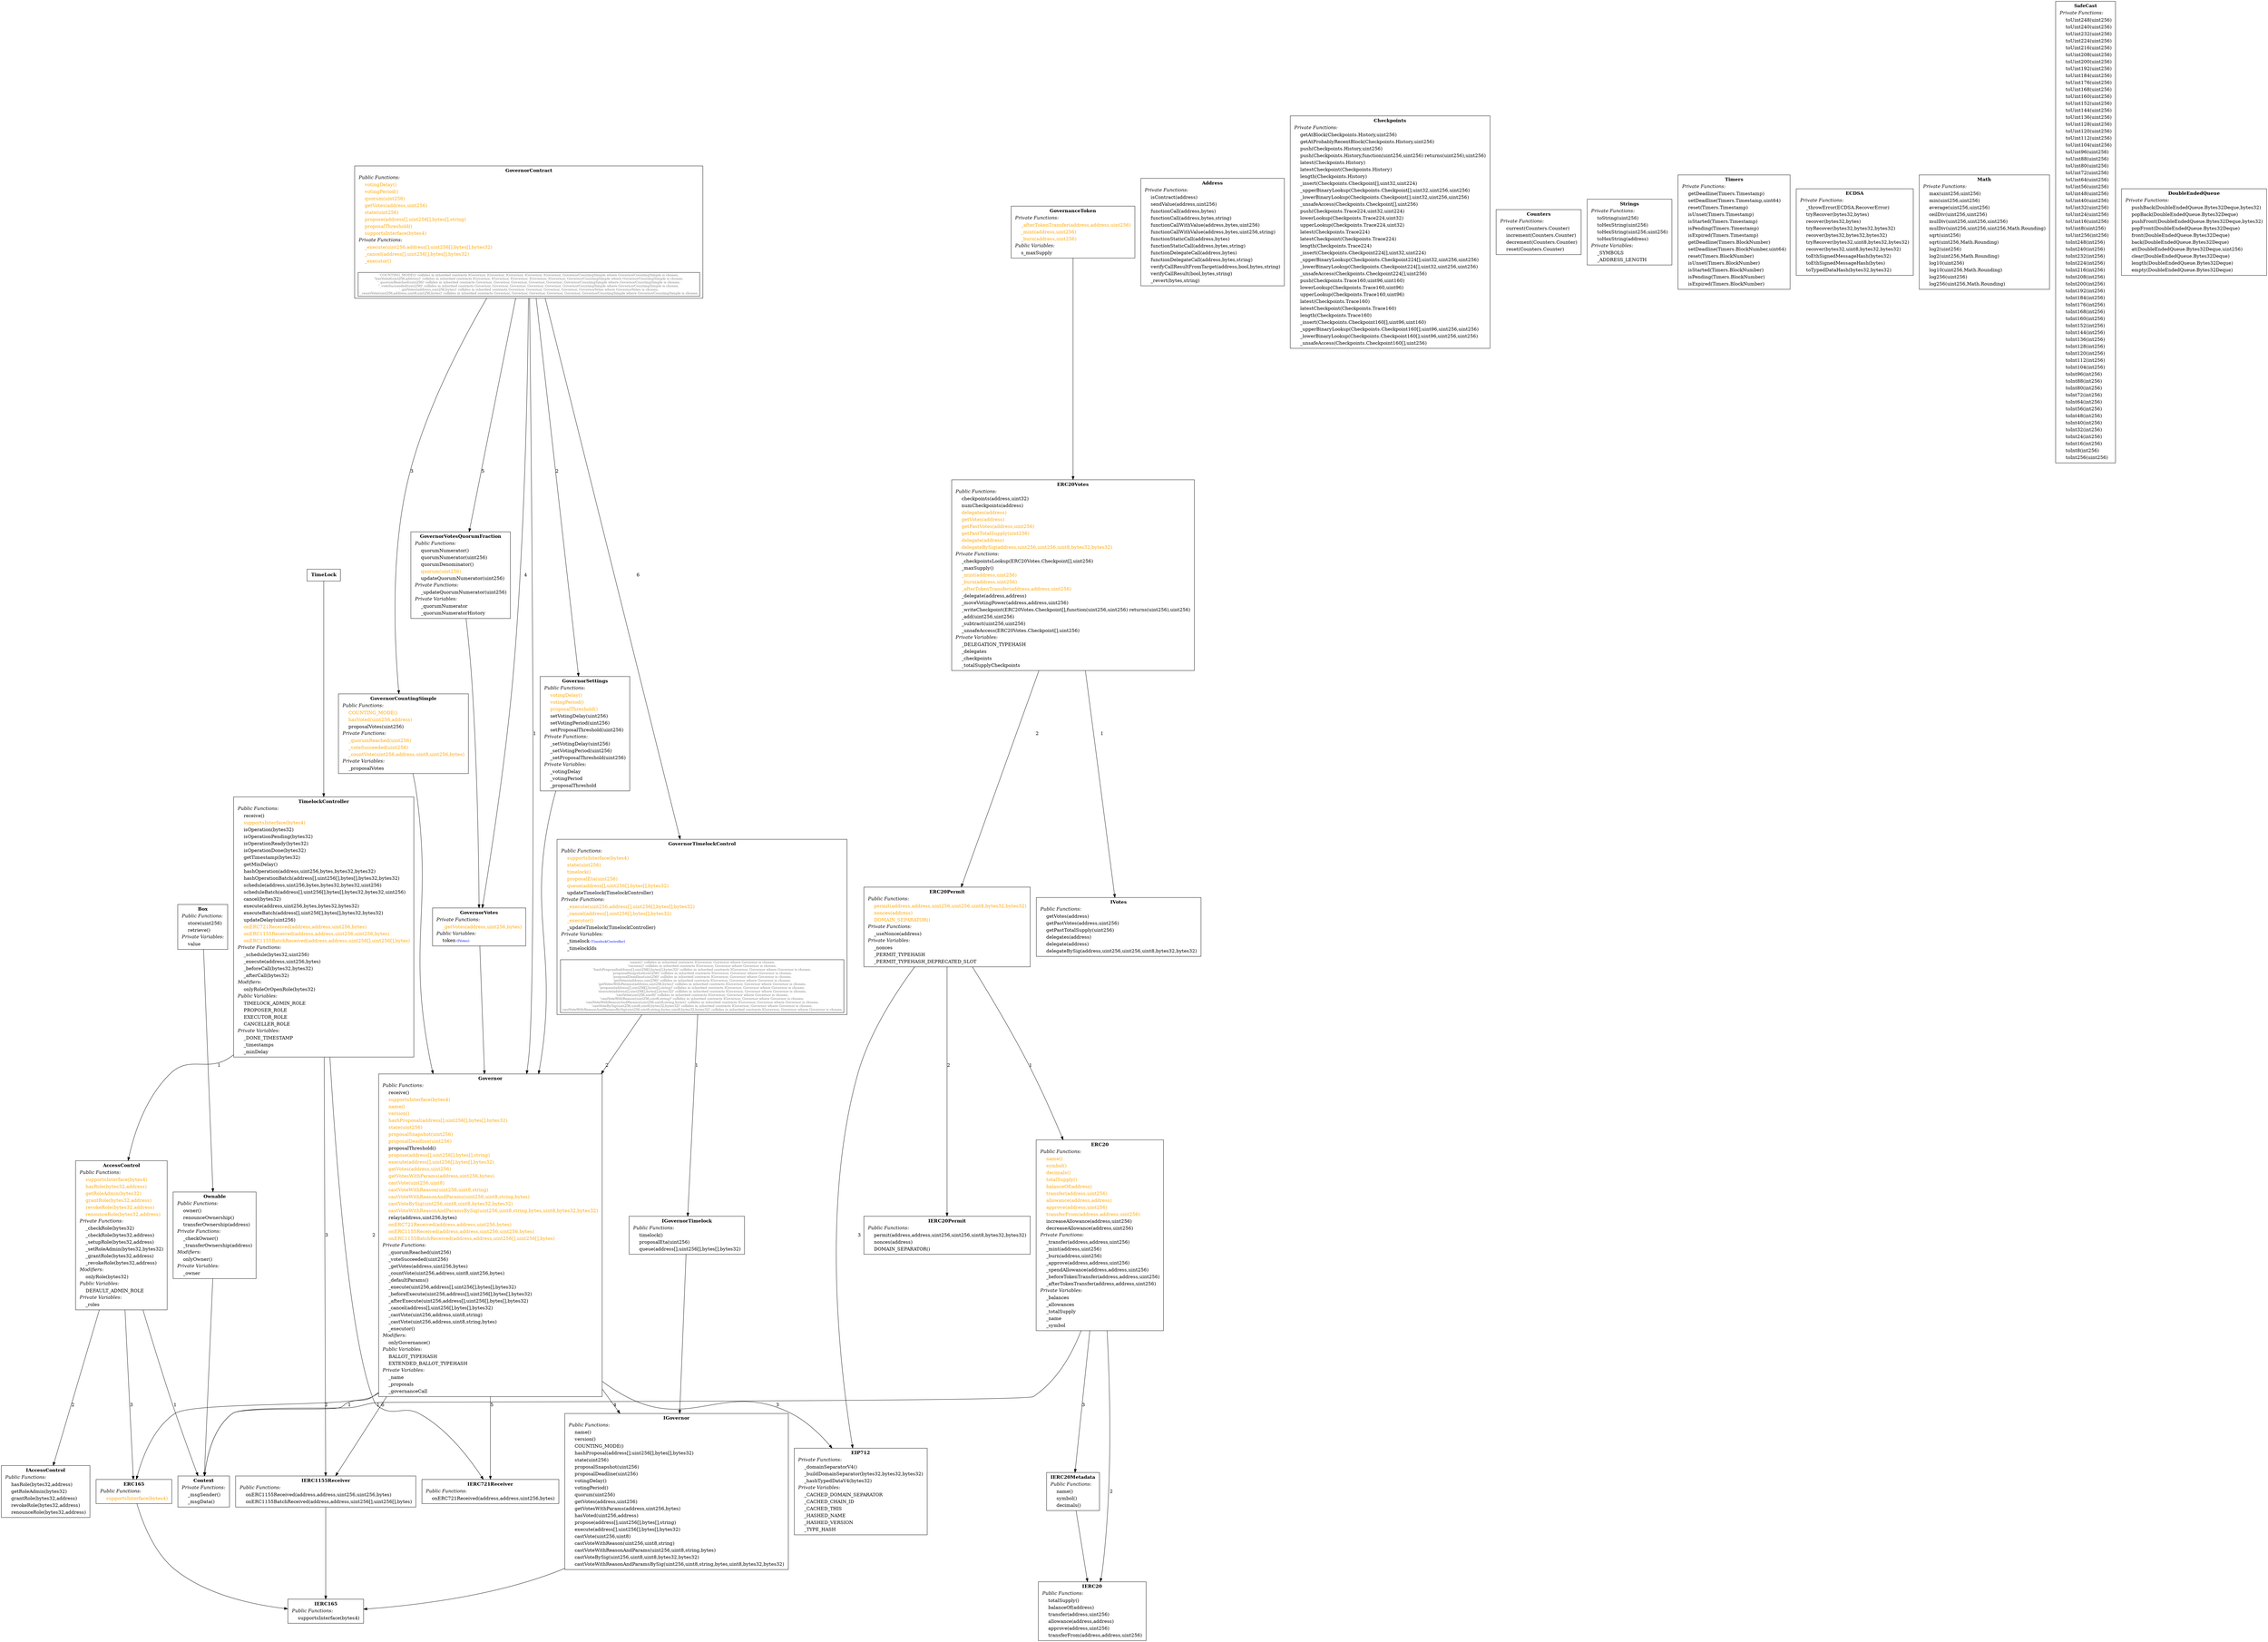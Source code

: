 digraph "" {
AccessControl -> Context [ label="1" ];
AccessControl -> IAccessControl [ label="2" ];
AccessControl -> ERC165 [ label="3" ];
AccessControl[shape="box"label=< <TABLE border="0"><TR><TD align="center"><B>AccessControl</B></TD></TR><TR><TD align="left"><I>Public Functions:</I></TD></TR><TR><TD align="left"><font color="#FFA500">    supportsInterface(bytes4)</font></TD></TR><TR><TD align="left"><font color="#FFA500">    hasRole(bytes32,address)</font></TD></TR><TR><TD align="left"><font color="#FFA500">    getRoleAdmin(bytes32)</font></TD></TR><TR><TD align="left"><font color="#FFA500">    grantRole(bytes32,address)</font></TD></TR><TR><TD align="left"><font color="#FFA500">    revokeRole(bytes32,address)</font></TD></TR><TR><TD align="left"><font color="#FFA500">    renounceRole(bytes32,address)</font></TD></TR><TR><TD align="left"><I>Private Functions:</I></TD></TR><TR><TD align="left">    _checkRole(bytes32)</TD></TR><TR><TD align="left">    _checkRole(bytes32,address)</TD></TR><TR><TD align="left">    _setupRole(bytes32,address)</TD></TR><TR><TD align="left">    _setRoleAdmin(bytes32,bytes32)</TD></TR><TR><TD align="left">    _grantRole(bytes32,address)</TD></TR><TR><TD align="left">    _revokeRole(bytes32,address)</TD></TR><TR><TD align="left"><I>Modifiers:</I></TD></TR><TR><TD align="left">    onlyRole(bytes32)</TD></TR><TR><TD align="left"><I>Public Variables:</I></TD></TR><TR><TD align="left">    DEFAULT_ADMIN_ROLE</TD></TR><TR><TD align="left"><I>Private Variables:</I></TD></TR><TR><TD align="left">    _roles</TD></TR></TABLE> >];

IAccessControl[shape="box"label=< <TABLE border="0"><TR><TD align="center"><B>IAccessControl</B></TD></TR><TR><TD align="left"><I>Public Functions:</I></TD></TR><TR><TD align="left">    hasRole(bytes32,address)</TD></TR><TR><TD align="left">    getRoleAdmin(bytes32)</TD></TR><TR><TD align="left">    grantRole(bytes32,address)</TD></TR><TR><TD align="left">    revokeRole(bytes32,address)</TD></TR><TR><TD align="left">    renounceRole(bytes32,address)</TD></TR></TABLE> >];

Ownable -> Context;
Ownable[shape="box"label=< <TABLE border="0"><TR><TD align="center"><B>Ownable</B></TD></TR><TR><TD align="left"><I>Public Functions:</I></TD></TR><TR><TD align="left">    owner()</TD></TR><TR><TD align="left">    renounceOwnership()</TD></TR><TR><TD align="left">    transferOwnership(address)</TD></TR><TR><TD align="left"><I>Private Functions:</I></TD></TR><TR><TD align="left">    _checkOwner()</TD></TR><TR><TD align="left">    _transferOwnership(address)</TD></TR><TR><TD align="left"><I>Modifiers:</I></TD></TR><TR><TD align="left">    onlyOwner()</TD></TR><TR><TD align="left"><I>Private Variables:</I></TD></TR><TR><TD align="left">    _owner</TD></TR></TABLE> >];

Governor -> Context [ label="1" ];
Governor -> ERC165 [ label="2" ];
Governor -> EIP712 [ label="3" ];
Governor -> IGovernor [ label="4" ];
Governor -> IERC721Receiver [ label="5" ];
Governor -> IERC1155Receiver [ label="6" ];
Governor[shape="box"label=< <TABLE border="0"><TR><TD align="center"><B>Governor</B></TD></TR><TR><TD align="left"><I>Public Functions:</I></TD></TR><TR><TD align="left">    receive()</TD></TR><TR><TD align="left"><font color="#FFA500">    supportsInterface(bytes4)</font></TD></TR><TR><TD align="left"><font color="#FFA500">    name()</font></TD></TR><TR><TD align="left"><font color="#FFA500">    version()</font></TD></TR><TR><TD align="left"><font color="#FFA500">    hashProposal(address[],uint256[],bytes[],bytes32)</font></TD></TR><TR><TD align="left"><font color="#FFA500">    state(uint256)</font></TD></TR><TR><TD align="left"><font color="#FFA500">    proposalSnapshot(uint256)</font></TD></TR><TR><TD align="left"><font color="#FFA500">    proposalDeadline(uint256)</font></TD></TR><TR><TD align="left">    proposalThreshold()</TD></TR><TR><TD align="left"><font color="#FFA500">    propose(address[],uint256[],bytes[],string)</font></TD></TR><TR><TD align="left"><font color="#FFA500">    execute(address[],uint256[],bytes[],bytes32)</font></TD></TR><TR><TD align="left"><font color="#FFA500">    getVotes(address,uint256)</font></TD></TR><TR><TD align="left"><font color="#FFA500">    getVotesWithParams(address,uint256,bytes)</font></TD></TR><TR><TD align="left"><font color="#FFA500">    castVote(uint256,uint8)</font></TD></TR><TR><TD align="left"><font color="#FFA500">    castVoteWithReason(uint256,uint8,string)</font></TD></TR><TR><TD align="left"><font color="#FFA500">    castVoteWithReasonAndParams(uint256,uint8,string,bytes)</font></TD></TR><TR><TD align="left"><font color="#FFA500">    castVoteBySig(uint256,uint8,uint8,bytes32,bytes32)</font></TD></TR><TR><TD align="left"><font color="#FFA500">    castVoteWithReasonAndParamsBySig(uint256,uint8,string,bytes,uint8,bytes32,bytes32)</font></TD></TR><TR><TD align="left">    relay(address,uint256,bytes)</TD></TR><TR><TD align="left"><font color="#FFA500">    onERC721Received(address,address,uint256,bytes)</font></TD></TR><TR><TD align="left"><font color="#FFA500">    onERC1155Received(address,address,uint256,uint256,bytes)</font></TD></TR><TR><TD align="left"><font color="#FFA500">    onERC1155BatchReceived(address,address,uint256[],uint256[],bytes)</font></TD></TR><TR><TD align="left"><I>Private Functions:</I></TD></TR><TR><TD align="left">    _quorumReached(uint256)</TD></TR><TR><TD align="left">    _voteSucceeded(uint256)</TD></TR><TR><TD align="left">    _getVotes(address,uint256,bytes)</TD></TR><TR><TD align="left">    _countVote(uint256,address,uint8,uint256,bytes)</TD></TR><TR><TD align="left">    _defaultParams()</TD></TR><TR><TD align="left">    _execute(uint256,address[],uint256[],bytes[],bytes32)</TD></TR><TR><TD align="left">    _beforeExecute(uint256,address[],uint256[],bytes[],bytes32)</TD></TR><TR><TD align="left">    _afterExecute(uint256,address[],uint256[],bytes[],bytes32)</TD></TR><TR><TD align="left">    _cancel(address[],uint256[],bytes[],bytes32)</TD></TR><TR><TD align="left">    _castVote(uint256,address,uint8,string)</TD></TR><TR><TD align="left">    _castVote(uint256,address,uint8,string,bytes)</TD></TR><TR><TD align="left">    _executor()</TD></TR><TR><TD align="left"><I>Modifiers:</I></TD></TR><TR><TD align="left">    onlyGovernance()</TD></TR><TR><TD align="left"><I>Public Variables:</I></TD></TR><TR><TD align="left">    BALLOT_TYPEHASH</TD></TR><TR><TD align="left">    EXTENDED_BALLOT_TYPEHASH</TD></TR><TR><TD align="left"><I>Private Variables:</I></TD></TR><TR><TD align="left">    _name</TD></TR><TR><TD align="left">    _proposals</TD></TR><TR><TD align="left">    _governanceCall</TD></TR></TABLE> >];

IGovernor -> IERC165;
IGovernor[shape="box"label=< <TABLE border="0"><TR><TD align="center"><B>IGovernor</B></TD></TR><TR><TD align="left"><I>Public Functions:</I></TD></TR><TR><TD align="left">    name()</TD></TR><TR><TD align="left">    version()</TD></TR><TR><TD align="left">    COUNTING_MODE()</TD></TR><TR><TD align="left">    hashProposal(address[],uint256[],bytes[],bytes32)</TD></TR><TR><TD align="left">    state(uint256)</TD></TR><TR><TD align="left">    proposalSnapshot(uint256)</TD></TR><TR><TD align="left">    proposalDeadline(uint256)</TD></TR><TR><TD align="left">    votingDelay()</TD></TR><TR><TD align="left">    votingPeriod()</TD></TR><TR><TD align="left">    quorum(uint256)</TD></TR><TR><TD align="left">    getVotes(address,uint256)</TD></TR><TR><TD align="left">    getVotesWithParams(address,uint256,bytes)</TD></TR><TR><TD align="left">    hasVoted(uint256,address)</TD></TR><TR><TD align="left">    propose(address[],uint256[],bytes[],string)</TD></TR><TR><TD align="left">    execute(address[],uint256[],bytes[],bytes32)</TD></TR><TR><TD align="left">    castVote(uint256,uint8)</TD></TR><TR><TD align="left">    castVoteWithReason(uint256,uint8,string)</TD></TR><TR><TD align="left">    castVoteWithReasonAndParams(uint256,uint8,string,bytes)</TD></TR><TR><TD align="left">    castVoteBySig(uint256,uint8,uint8,bytes32,bytes32)</TD></TR><TR><TD align="left">    castVoteWithReasonAndParamsBySig(uint256,uint8,string,bytes,uint8,bytes32,bytes32)</TD></TR></TABLE> >];

TimelockController -> AccessControl [ label="1" ];
TimelockController -> IERC721Receiver [ label="2" ];
TimelockController -> IERC1155Receiver [ label="3" ];
TimelockController[shape="box"label=< <TABLE border="0"><TR><TD align="center"><B>TimelockController</B></TD></TR><TR><TD align="left"><I>Public Functions:</I></TD></TR><TR><TD align="left">    receive()</TD></TR><TR><TD align="left"><font color="#FFA500">    supportsInterface(bytes4)</font></TD></TR><TR><TD align="left">    isOperation(bytes32)</TD></TR><TR><TD align="left">    isOperationPending(bytes32)</TD></TR><TR><TD align="left">    isOperationReady(bytes32)</TD></TR><TR><TD align="left">    isOperationDone(bytes32)</TD></TR><TR><TD align="left">    getTimestamp(bytes32)</TD></TR><TR><TD align="left">    getMinDelay()</TD></TR><TR><TD align="left">    hashOperation(address,uint256,bytes,bytes32,bytes32)</TD></TR><TR><TD align="left">    hashOperationBatch(address[],uint256[],bytes[],bytes32,bytes32)</TD></TR><TR><TD align="left">    schedule(address,uint256,bytes,bytes32,bytes32,uint256)</TD></TR><TR><TD align="left">    scheduleBatch(address[],uint256[],bytes[],bytes32,bytes32,uint256)</TD></TR><TR><TD align="left">    cancel(bytes32)</TD></TR><TR><TD align="left">    execute(address,uint256,bytes,bytes32,bytes32)</TD></TR><TR><TD align="left">    executeBatch(address[],uint256[],bytes[],bytes32,bytes32)</TD></TR><TR><TD align="left">    updateDelay(uint256)</TD></TR><TR><TD align="left"><font color="#FFA500">    onERC721Received(address,address,uint256,bytes)</font></TD></TR><TR><TD align="left"><font color="#FFA500">    onERC1155Received(address,address,uint256,uint256,bytes)</font></TD></TR><TR><TD align="left"><font color="#FFA500">    onERC1155BatchReceived(address,address,uint256[],uint256[],bytes)</font></TD></TR><TR><TD align="left"><I>Private Functions:</I></TD></TR><TR><TD align="left">    _schedule(bytes32,uint256)</TD></TR><TR><TD align="left">    _execute(address,uint256,bytes)</TD></TR><TR><TD align="left">    _beforeCall(bytes32,bytes32)</TD></TR><TR><TD align="left">    _afterCall(bytes32)</TD></TR><TR><TD align="left"><I>Modifiers:</I></TD></TR><TR><TD align="left">    onlyRoleOrOpenRole(bytes32)</TD></TR><TR><TD align="left"><I>Public Variables:</I></TD></TR><TR><TD align="left">    TIMELOCK_ADMIN_ROLE</TD></TR><TR><TD align="left">    PROPOSER_ROLE</TD></TR><TR><TD align="left">    EXECUTOR_ROLE</TD></TR><TR><TD align="left">    CANCELLER_ROLE</TD></TR><TR><TD align="left"><I>Private Variables:</I></TD></TR><TR><TD align="left">    _DONE_TIMESTAMP</TD></TR><TR><TD align="left">    _timestamps</TD></TR><TR><TD align="left">    _minDelay</TD></TR></TABLE> >];

GovernorCountingSimple -> Governor;
GovernorCountingSimple[shape="box"label=< <TABLE border="0"><TR><TD align="center"><B>GovernorCountingSimple</B></TD></TR><TR><TD align="left"><I>Public Functions:</I></TD></TR><TR><TD align="left"><font color="#FFA500">    COUNTING_MODE()</font></TD></TR><TR><TD align="left"><font color="#FFA500">    hasVoted(uint256,address)</font></TD></TR><TR><TD align="left">    proposalVotes(uint256)</TD></TR><TR><TD align="left"><I>Private Functions:</I></TD></TR><TR><TD align="left"><font color="#FFA500">    _quorumReached(uint256)</font></TD></TR><TR><TD align="left"><font color="#FFA500">    _voteSucceeded(uint256)</font></TD></TR><TR><TD align="left"><font color="#FFA500">    _countVote(uint256,address,uint8,uint256,bytes)</font></TD></TR><TR><TD align="left"><I>Private Variables:</I></TD></TR><TR><TD align="left">    _proposalVotes</TD></TR></TABLE> >];

GovernorSettings -> Governor;
GovernorSettings[shape="box"label=< <TABLE border="0"><TR><TD align="center"><B>GovernorSettings</B></TD></TR><TR><TD align="left"><I>Public Functions:</I></TD></TR><TR><TD align="left"><font color="#FFA500">    votingDelay()</font></TD></TR><TR><TD align="left"><font color="#FFA500">    votingPeriod()</font></TD></TR><TR><TD align="left"><font color="#FFA500">    proposalThreshold()</font></TD></TR><TR><TD align="left">    setVotingDelay(uint256)</TD></TR><TR><TD align="left">    setVotingPeriod(uint256)</TD></TR><TR><TD align="left">    setProposalThreshold(uint256)</TD></TR><TR><TD align="left"><I>Private Functions:</I></TD></TR><TR><TD align="left">    _setVotingDelay(uint256)</TD></TR><TR><TD align="left">    _setVotingPeriod(uint256)</TD></TR><TR><TD align="left">    _setProposalThreshold(uint256)</TD></TR><TR><TD align="left"><I>Private Variables:</I></TD></TR><TR><TD align="left">    _votingDelay</TD></TR><TR><TD align="left">    _votingPeriod</TD></TR><TR><TD align="left">    _proposalThreshold</TD></TR></TABLE> >];

GovernorTimelockControl -> IGovernorTimelock [ label="1" ];
GovernorTimelockControl -> Governor [ label="2" ];
GovernorTimelockControl[shape="box"label=< <TABLE border="0"><TR><TD align="center"><B>GovernorTimelockControl</B></TD></TR><TR><TD align="left"><I>Public Functions:</I></TD></TR><TR><TD align="left"><font color="#FFA500">    supportsInterface(bytes4)</font></TD></TR><TR><TD align="left"><font color="#FFA500">    state(uint256)</font></TD></TR><TR><TD align="left"><font color="#FFA500">    timelock()</font></TD></TR><TR><TD align="left"><font color="#FFA500">    proposalEta(uint256)</font></TD></TR><TR><TD align="left"><font color="#FFA500">    queue(address[],uint256[],bytes[],bytes32)</font></TD></TR><TR><TD align="left">    updateTimelock(TimelockController)</TD></TR><TR><TD align="left"><I>Private Functions:</I></TD></TR><TR><TD align="left"><font color="#FFA500">    _execute(uint256,address[],uint256[],bytes[],bytes32)</font></TD></TR><TR><TD align="left"><font color="#FFA500">    _cancel(address[],uint256[],bytes[],bytes32)</font></TD></TR><TR><TD align="left"><font color="#FFA500">    _executor()</font></TD></TR><TR><TD align="left">    _updateTimelock(TimelockController)</TD></TR><TR><TD align="left"><I>Private Variables:</I></TD></TR><TR><TD align="left">    _timelock<font color="blue" POINT-SIZE="10"> (TimelockController)</font></TD></TR><TR><TD align="left">    _timelockIds</TD></TR><TR><TD><BR/></TD></TR><TR><TD align="left" border="1"><font color="#777777" point-size="10">'name()' collides in inherited contracts IGovernor, Governor where Governor is chosen.<BR/>'version()' collides in inherited contracts IGovernor, Governor where Governor is chosen.<BR/>'hashProposal(address[],uint256[],bytes[],bytes32)' collides in inherited contracts IGovernor, Governor where Governor is chosen.<BR/>'proposalSnapshot(uint256)' collides in inherited contracts IGovernor, Governor where Governor is chosen.<BR/>'proposalDeadline(uint256)' collides in inherited contracts IGovernor, Governor where Governor is chosen.<BR/>'getVotes(address,uint256)' collides in inherited contracts IGovernor, Governor where Governor is chosen.<BR/>'getVotesWithParams(address,uint256,bytes)' collides in inherited contracts IGovernor, Governor where Governor is chosen.<BR/>'propose(address[],uint256[],bytes[],string)' collides in inherited contracts IGovernor, Governor where Governor is chosen.<BR/>'execute(address[],uint256[],bytes[],bytes32)' collides in inherited contracts IGovernor, Governor where Governor is chosen.<BR/>'castVote(uint256,uint8)' collides in inherited contracts IGovernor, Governor where Governor is chosen.<BR/>'castVoteWithReason(uint256,uint8,string)' collides in inherited contracts IGovernor, Governor where Governor is chosen.<BR/>'castVoteWithReasonAndParams(uint256,uint8,string,bytes)' collides in inherited contracts IGovernor, Governor where Governor is chosen.<BR/>'castVoteBySig(uint256,uint8,uint8,bytes32,bytes32)' collides in inherited contracts IGovernor, Governor where Governor is chosen.<BR/>'castVoteWithReasonAndParamsBySig(uint256,uint8,string,bytes,uint8,bytes32,bytes32)' collides in inherited contracts IGovernor, Governor where Governor is chosen.</font></TD></TR></TABLE> >];

GovernorVotes -> Governor;
GovernorVotes[shape="box"label=< <TABLE border="0"><TR><TD align="center"><B>GovernorVotes</B></TD></TR><TR><TD align="left"><I>Private Functions:</I></TD></TR><TR><TD align="left"><font color="#FFA500">    _getVotes(address,uint256,bytes)</font></TD></TR><TR><TD align="left"><I>Public Variables:</I></TD></TR><TR><TD align="left">    token<font color="blue" POINT-SIZE="10"> (IVotes)</font></TD></TR></TABLE> >];

GovernorVotesQuorumFraction -> GovernorVotes;
GovernorVotesQuorumFraction[shape="box"label=< <TABLE border="0"><TR><TD align="center"><B>GovernorVotesQuorumFraction</B></TD></TR><TR><TD align="left"><I>Public Functions:</I></TD></TR><TR><TD align="left">    quorumNumerator()</TD></TR><TR><TD align="left">    quorumNumerator(uint256)</TD></TR><TR><TD align="left">    quorumDenominator()</TD></TR><TR><TD align="left"><font color="#FFA500">    quorum(uint256)</font></TD></TR><TR><TD align="left">    updateQuorumNumerator(uint256)</TD></TR><TR><TD align="left"><I>Private Functions:</I></TD></TR><TR><TD align="left">    _updateQuorumNumerator(uint256)</TD></TR><TR><TD align="left"><I>Private Variables:</I></TD></TR><TR><TD align="left">    _quorumNumerator</TD></TR><TR><TD align="left">    _quorumNumeratorHistory</TD></TR></TABLE> >];

IGovernorTimelock -> IGovernor;
IGovernorTimelock[shape="box"label=< <TABLE border="0"><TR><TD align="center"><B>IGovernorTimelock</B></TD></TR><TR><TD align="left"><I>Public Functions:</I></TD></TR><TR><TD align="left">    timelock()</TD></TR><TR><TD align="left">    proposalEta(uint256)</TD></TR><TR><TD align="left">    queue(address[],uint256[],bytes[],bytes32)</TD></TR></TABLE> >];

IVotes[shape="box"label=< <TABLE border="0"><TR><TD align="center"><B>IVotes</B></TD></TR><TR><TD align="left"><I>Public Functions:</I></TD></TR><TR><TD align="left">    getVotes(address)</TD></TR><TR><TD align="left">    getPastVotes(address,uint256)</TD></TR><TR><TD align="left">    getPastTotalSupply(uint256)</TD></TR><TR><TD align="left">    delegates(address)</TD></TR><TR><TD align="left">    delegate(address)</TD></TR><TR><TD align="left">    delegateBySig(address,uint256,uint256,uint8,bytes32,bytes32)</TD></TR></TABLE> >];

IERC1155Receiver -> IERC165;
IERC1155Receiver[shape="box"label=< <TABLE border="0"><TR><TD align="center"><B>IERC1155Receiver</B></TD></TR><TR><TD align="left"><I>Public Functions:</I></TD></TR><TR><TD align="left">    onERC1155Received(address,address,uint256,uint256,bytes)</TD></TR><TR><TD align="left">    onERC1155BatchReceived(address,address,uint256[],uint256[],bytes)</TD></TR></TABLE> >];

ERC20 -> Context [ label="1" ];
ERC20 -> IERC20 [ label="2" ];
ERC20 -> IERC20Metadata [ label="3" ];
ERC20[shape="box"label=< <TABLE border="0"><TR><TD align="center"><B>ERC20</B></TD></TR><TR><TD align="left"><I>Public Functions:</I></TD></TR><TR><TD align="left"><font color="#FFA500">    name()</font></TD></TR><TR><TD align="left"><font color="#FFA500">    symbol()</font></TD></TR><TR><TD align="left"><font color="#FFA500">    decimals()</font></TD></TR><TR><TD align="left"><font color="#FFA500">    totalSupply()</font></TD></TR><TR><TD align="left"><font color="#FFA500">    balanceOf(address)</font></TD></TR><TR><TD align="left"><font color="#FFA500">    transfer(address,uint256)</font></TD></TR><TR><TD align="left"><font color="#FFA500">    allowance(address,address)</font></TD></TR><TR><TD align="left"><font color="#FFA500">    approve(address,uint256)</font></TD></TR><TR><TD align="left"><font color="#FFA500">    transferFrom(address,address,uint256)</font></TD></TR><TR><TD align="left">    increaseAllowance(address,uint256)</TD></TR><TR><TD align="left">    decreaseAllowance(address,uint256)</TD></TR><TR><TD align="left"><I>Private Functions:</I></TD></TR><TR><TD align="left">    _transfer(address,address,uint256)</TD></TR><TR><TD align="left">    _mint(address,uint256)</TD></TR><TR><TD align="left">    _burn(address,uint256)</TD></TR><TR><TD align="left">    _approve(address,address,uint256)</TD></TR><TR><TD align="left">    _spendAllowance(address,address,uint256)</TD></TR><TR><TD align="left">    _beforeTokenTransfer(address,address,uint256)</TD></TR><TR><TD align="left">    _afterTokenTransfer(address,address,uint256)</TD></TR><TR><TD align="left"><I>Private Variables:</I></TD></TR><TR><TD align="left">    _balances</TD></TR><TR><TD align="left">    _allowances</TD></TR><TR><TD align="left">    _totalSupply</TD></TR><TR><TD align="left">    _name</TD></TR><TR><TD align="left">    _symbol</TD></TR></TABLE> >];

IERC20[shape="box"label=< <TABLE border="0"><TR><TD align="center"><B>IERC20</B></TD></TR><TR><TD align="left"><I>Public Functions:</I></TD></TR><TR><TD align="left">    totalSupply()</TD></TR><TR><TD align="left">    balanceOf(address)</TD></TR><TR><TD align="left">    transfer(address,uint256)</TD></TR><TR><TD align="left">    allowance(address,address)</TD></TR><TR><TD align="left">    approve(address,uint256)</TD></TR><TR><TD align="left">    transferFrom(address,address,uint256)</TD></TR></TABLE> >];

ERC20Votes -> IVotes [ label="1" ];
ERC20Votes -> ERC20Permit [ label="2" ];
ERC20Votes[shape="box"label=< <TABLE border="0"><TR><TD align="center"><B>ERC20Votes</B></TD></TR><TR><TD align="left"><I>Public Functions:</I></TD></TR><TR><TD align="left">    checkpoints(address,uint32)</TD></TR><TR><TD align="left">    numCheckpoints(address)</TD></TR><TR><TD align="left"><font color="#FFA500">    delegates(address)</font></TD></TR><TR><TD align="left"><font color="#FFA500">    getVotes(address)</font></TD></TR><TR><TD align="left"><font color="#FFA500">    getPastVotes(address,uint256)</font></TD></TR><TR><TD align="left"><font color="#FFA500">    getPastTotalSupply(uint256)</font></TD></TR><TR><TD align="left"><font color="#FFA500">    delegate(address)</font></TD></TR><TR><TD align="left"><font color="#FFA500">    delegateBySig(address,uint256,uint256,uint8,bytes32,bytes32)</font></TD></TR><TR><TD align="left"><I>Private Functions:</I></TD></TR><TR><TD align="left">    _checkpointsLookup(ERC20Votes.Checkpoint[],uint256)</TD></TR><TR><TD align="left">    _maxSupply()</TD></TR><TR><TD align="left"><font color="#FFA500">    _mint(address,uint256)</font></TD></TR><TR><TD align="left"><font color="#FFA500">    _burn(address,uint256)</font></TD></TR><TR><TD align="left"><font color="#FFA500">    _afterTokenTransfer(address,address,uint256)</font></TD></TR><TR><TD align="left">    _delegate(address,address)</TD></TR><TR><TD align="left">    _moveVotingPower(address,address,uint256)</TD></TR><TR><TD align="left">    _writeCheckpoint(ERC20Votes.Checkpoint[],function(uint256,uint256) returns(uint256),uint256)</TD></TR><TR><TD align="left">    _add(uint256,uint256)</TD></TR><TR><TD align="left">    _subtract(uint256,uint256)</TD></TR><TR><TD align="left">    _unsafeAccess(ERC20Votes.Checkpoint[],uint256)</TD></TR><TR><TD align="left"><I>Private Variables:</I></TD></TR><TR><TD align="left">    _DELEGATION_TYPEHASH</TD></TR><TR><TD align="left">    _delegates</TD></TR><TR><TD align="left">    _checkpoints</TD></TR><TR><TD align="left">    _totalSupplyCheckpoints</TD></TR></TABLE> >];

IERC20Metadata -> IERC20;
IERC20Metadata[shape="box"label=< <TABLE border="0"><TR><TD align="center"><B>IERC20Metadata</B></TD></TR><TR><TD align="left"><I>Public Functions:</I></TD></TR><TR><TD align="left">    name()</TD></TR><TR><TD align="left">    symbol()</TD></TR><TR><TD align="left">    decimals()</TD></TR></TABLE> >];

ERC20Permit -> ERC20 [ label="1" ];
ERC20Permit -> IERC20Permit [ label="2" ];
ERC20Permit -> EIP712 [ label="3" ];
ERC20Permit[shape="box"label=< <TABLE border="0"><TR><TD align="center"><B>ERC20Permit</B></TD></TR><TR><TD align="left"><I>Public Functions:</I></TD></TR><TR><TD align="left"><font color="#FFA500">    permit(address,address,uint256,uint256,uint8,bytes32,bytes32)</font></TD></TR><TR><TD align="left"><font color="#FFA500">    nonces(address)</font></TD></TR><TR><TD align="left"><font color="#FFA500">    DOMAIN_SEPARATOR()</font></TD></TR><TR><TD align="left"><I>Private Functions:</I></TD></TR><TR><TD align="left">    _useNonce(address)</TD></TR><TR><TD align="left"><I>Private Variables:</I></TD></TR><TR><TD align="left">    _nonces</TD></TR><TR><TD align="left">    _PERMIT_TYPEHASH</TD></TR><TR><TD align="left">    _PERMIT_TYPEHASH_DEPRECATED_SLOT</TD></TR></TABLE> >];

IERC20Permit[shape="box"label=< <TABLE border="0"><TR><TD align="center"><B>IERC20Permit</B></TD></TR><TR><TD align="left"><I>Public Functions:</I></TD></TR><TR><TD align="left">    permit(address,address,uint256,uint256,uint8,bytes32,bytes32)</TD></TR><TR><TD align="left">    nonces(address)</TD></TR><TR><TD align="left">    DOMAIN_SEPARATOR()</TD></TR></TABLE> >];

IERC721Receiver[shape="box"label=< <TABLE border="0"><TR><TD align="center"><B>IERC721Receiver</B></TD></TR><TR><TD align="left"><I>Public Functions:</I></TD></TR><TR><TD align="left">    onERC721Received(address,address,uint256,bytes)</TD></TR></TABLE> >];

Address[shape="box"label=< <TABLE border="0"><TR><TD align="center"><B>Address</B></TD></TR><TR><TD align="left"><I>Private Functions:</I></TD></TR><TR><TD align="left">    isContract(address)</TD></TR><TR><TD align="left">    sendValue(address,uint256)</TD></TR><TR><TD align="left">    functionCall(address,bytes)</TD></TR><TR><TD align="left">    functionCall(address,bytes,string)</TD></TR><TR><TD align="left">    functionCallWithValue(address,bytes,uint256)</TD></TR><TR><TD align="left">    functionCallWithValue(address,bytes,uint256,string)</TD></TR><TR><TD align="left">    functionStaticCall(address,bytes)</TD></TR><TR><TD align="left">    functionStaticCall(address,bytes,string)</TD></TR><TR><TD align="left">    functionDelegateCall(address,bytes)</TD></TR><TR><TD align="left">    functionDelegateCall(address,bytes,string)</TD></TR><TR><TD align="left">    verifyCallResultFromTarget(address,bool,bytes,string)</TD></TR><TR><TD align="left">    verifyCallResult(bool,bytes,string)</TD></TR><TR><TD align="left">    _revert(bytes,string)</TD></TR></TABLE> >];

Checkpoints[shape="box"label=< <TABLE border="0"><TR><TD align="center"><B>Checkpoints</B></TD></TR><TR><TD align="left"><I>Private Functions:</I></TD></TR><TR><TD align="left">    getAtBlock(Checkpoints.History,uint256)</TD></TR><TR><TD align="left">    getAtProbablyRecentBlock(Checkpoints.History,uint256)</TD></TR><TR><TD align="left">    push(Checkpoints.History,uint256)</TD></TR><TR><TD align="left">    push(Checkpoints.History,function(uint256,uint256) returns(uint256),uint256)</TD></TR><TR><TD align="left">    latest(Checkpoints.History)</TD></TR><TR><TD align="left">    latestCheckpoint(Checkpoints.History)</TD></TR><TR><TD align="left">    length(Checkpoints.History)</TD></TR><TR><TD align="left">    _insert(Checkpoints.Checkpoint[],uint32,uint224)</TD></TR><TR><TD align="left">    _upperBinaryLookup(Checkpoints.Checkpoint[],uint32,uint256,uint256)</TD></TR><TR><TD align="left">    _lowerBinaryLookup(Checkpoints.Checkpoint[],uint32,uint256,uint256)</TD></TR><TR><TD align="left">    _unsafeAccess(Checkpoints.Checkpoint[],uint256)</TD></TR><TR><TD align="left">    push(Checkpoints.Trace224,uint32,uint224)</TD></TR><TR><TD align="left">    lowerLookup(Checkpoints.Trace224,uint32)</TD></TR><TR><TD align="left">    upperLookup(Checkpoints.Trace224,uint32)</TD></TR><TR><TD align="left">    latest(Checkpoints.Trace224)</TD></TR><TR><TD align="left">    latestCheckpoint(Checkpoints.Trace224)</TD></TR><TR><TD align="left">    length(Checkpoints.Trace224)</TD></TR><TR><TD align="left">    _insert(Checkpoints.Checkpoint224[],uint32,uint224)</TD></TR><TR><TD align="left">    _upperBinaryLookup(Checkpoints.Checkpoint224[],uint32,uint256,uint256)</TD></TR><TR><TD align="left">    _lowerBinaryLookup(Checkpoints.Checkpoint224[],uint32,uint256,uint256)</TD></TR><TR><TD align="left">    _unsafeAccess(Checkpoints.Checkpoint224[],uint256)</TD></TR><TR><TD align="left">    push(Checkpoints.Trace160,uint96,uint160)</TD></TR><TR><TD align="left">    lowerLookup(Checkpoints.Trace160,uint96)</TD></TR><TR><TD align="left">    upperLookup(Checkpoints.Trace160,uint96)</TD></TR><TR><TD align="left">    latest(Checkpoints.Trace160)</TD></TR><TR><TD align="left">    latestCheckpoint(Checkpoints.Trace160)</TD></TR><TR><TD align="left">    length(Checkpoints.Trace160)</TD></TR><TR><TD align="left">    _insert(Checkpoints.Checkpoint160[],uint96,uint160)</TD></TR><TR><TD align="left">    _upperBinaryLookup(Checkpoints.Checkpoint160[],uint96,uint256,uint256)</TD></TR><TR><TD align="left">    _lowerBinaryLookup(Checkpoints.Checkpoint160[],uint96,uint256,uint256)</TD></TR><TR><TD align="left">    _unsafeAccess(Checkpoints.Checkpoint160[],uint256)</TD></TR></TABLE> >];

Context[shape="box"label=< <TABLE border="0"><TR><TD align="center"><B>Context</B></TD></TR><TR><TD align="left"><I>Private Functions:</I></TD></TR><TR><TD align="left">    _msgSender()</TD></TR><TR><TD align="left">    _msgData()</TD></TR></TABLE> >];

Counters[shape="box"label=< <TABLE border="0"><TR><TD align="center"><B>Counters</B></TD></TR><TR><TD align="left"><I>Private Functions:</I></TD></TR><TR><TD align="left">    current(Counters.Counter)</TD></TR><TR><TD align="left">    increment(Counters.Counter)</TD></TR><TR><TD align="left">    decrement(Counters.Counter)</TD></TR><TR><TD align="left">    reset(Counters.Counter)</TD></TR></TABLE> >];

Strings[shape="box"label=< <TABLE border="0"><TR><TD align="center"><B>Strings</B></TD></TR><TR><TD align="left"><I>Private Functions:</I></TD></TR><TR><TD align="left">    toString(uint256)</TD></TR><TR><TD align="left">    toHexString(uint256)</TD></TR><TR><TD align="left">    toHexString(uint256,uint256)</TD></TR><TR><TD align="left">    toHexString(address)</TD></TR><TR><TD align="left"><I>Private Variables:</I></TD></TR><TR><TD align="left">    _SYMBOLS</TD></TR><TR><TD align="left">    _ADDRESS_LENGTH</TD></TR></TABLE> >];

Timers[shape="box"label=< <TABLE border="0"><TR><TD align="center"><B>Timers</B></TD></TR><TR><TD align="left"><I>Private Functions:</I></TD></TR><TR><TD align="left">    getDeadline(Timers.Timestamp)</TD></TR><TR><TD align="left">    setDeadline(Timers.Timestamp,uint64)</TD></TR><TR><TD align="left">    reset(Timers.Timestamp)</TD></TR><TR><TD align="left">    isUnset(Timers.Timestamp)</TD></TR><TR><TD align="left">    isStarted(Timers.Timestamp)</TD></TR><TR><TD align="left">    isPending(Timers.Timestamp)</TD></TR><TR><TD align="left">    isExpired(Timers.Timestamp)</TD></TR><TR><TD align="left">    getDeadline(Timers.BlockNumber)</TD></TR><TR><TD align="left">    setDeadline(Timers.BlockNumber,uint64)</TD></TR><TR><TD align="left">    reset(Timers.BlockNumber)</TD></TR><TR><TD align="left">    isUnset(Timers.BlockNumber)</TD></TR><TR><TD align="left">    isStarted(Timers.BlockNumber)</TD></TR><TR><TD align="left">    isPending(Timers.BlockNumber)</TD></TR><TR><TD align="left">    isExpired(Timers.BlockNumber)</TD></TR></TABLE> >];

ECDSA[shape="box"label=< <TABLE border="0"><TR><TD align="center"><B>ECDSA</B></TD></TR><TR><TD align="left"><I>Private Functions:</I></TD></TR><TR><TD align="left">    _throwError(ECDSA.RecoverError)</TD></TR><TR><TD align="left">    tryRecover(bytes32,bytes)</TD></TR><TR><TD align="left">    recover(bytes32,bytes)</TD></TR><TR><TD align="left">    tryRecover(bytes32,bytes32,bytes32)</TD></TR><TR><TD align="left">    recover(bytes32,bytes32,bytes32)</TD></TR><TR><TD align="left">    tryRecover(bytes32,uint8,bytes32,bytes32)</TD></TR><TR><TD align="left">    recover(bytes32,uint8,bytes32,bytes32)</TD></TR><TR><TD align="left">    toEthSignedMessageHash(bytes32)</TD></TR><TR><TD align="left">    toEthSignedMessageHash(bytes)</TD></TR><TR><TD align="left">    toTypedDataHash(bytes32,bytes32)</TD></TR></TABLE> >];

EIP712[shape="box"label=< <TABLE border="0"><TR><TD align="center"><B>EIP712</B></TD></TR><TR><TD align="left"><I>Private Functions:</I></TD></TR><TR><TD align="left">    _domainSeparatorV4()</TD></TR><TR><TD align="left">    _buildDomainSeparator(bytes32,bytes32,bytes32)</TD></TR><TR><TD align="left">    _hashTypedDataV4(bytes32)</TD></TR><TR><TD align="left"><I>Private Variables:</I></TD></TR><TR><TD align="left">    _CACHED_DOMAIN_SEPARATOR</TD></TR><TR><TD align="left">    _CACHED_CHAIN_ID</TD></TR><TR><TD align="left">    _CACHED_THIS</TD></TR><TR><TD align="left">    _HASHED_NAME</TD></TR><TR><TD align="left">    _HASHED_VERSION</TD></TR><TR><TD align="left">    _TYPE_HASH</TD></TR></TABLE> >];

ERC165 -> IERC165;
ERC165[shape="box"label=< <TABLE border="0"><TR><TD align="center"><B>ERC165</B></TD></TR><TR><TD align="left"><I>Public Functions:</I></TD></TR><TR><TD align="left"><font color="#FFA500">    supportsInterface(bytes4)</font></TD></TR></TABLE> >];

IERC165[shape="box"label=< <TABLE border="0"><TR><TD align="center"><B>IERC165</B></TD></TR><TR><TD align="left"><I>Public Functions:</I></TD></TR><TR><TD align="left">    supportsInterface(bytes4)</TD></TR></TABLE> >];

Math[shape="box"label=< <TABLE border="0"><TR><TD align="center"><B>Math</B></TD></TR><TR><TD align="left"><I>Private Functions:</I></TD></TR><TR><TD align="left">    max(uint256,uint256)</TD></TR><TR><TD align="left">    min(uint256,uint256)</TD></TR><TR><TD align="left">    average(uint256,uint256)</TD></TR><TR><TD align="left">    ceilDiv(uint256,uint256)</TD></TR><TR><TD align="left">    mulDiv(uint256,uint256,uint256)</TD></TR><TR><TD align="left">    mulDiv(uint256,uint256,uint256,Math.Rounding)</TD></TR><TR><TD align="left">    sqrt(uint256)</TD></TR><TR><TD align="left">    sqrt(uint256,Math.Rounding)</TD></TR><TR><TD align="left">    log2(uint256)</TD></TR><TR><TD align="left">    log2(uint256,Math.Rounding)</TD></TR><TR><TD align="left">    log10(uint256)</TD></TR><TR><TD align="left">    log10(uint256,Math.Rounding)</TD></TR><TR><TD align="left">    log256(uint256)</TD></TR><TR><TD align="left">    log256(uint256,Math.Rounding)</TD></TR></TABLE> >];

SafeCast[shape="box"label=< <TABLE border="0"><TR><TD align="center"><B>SafeCast</B></TD></TR><TR><TD align="left"><I>Private Functions:</I></TD></TR><TR><TD align="left">    toUint248(uint256)</TD></TR><TR><TD align="left">    toUint240(uint256)</TD></TR><TR><TD align="left">    toUint232(uint256)</TD></TR><TR><TD align="left">    toUint224(uint256)</TD></TR><TR><TD align="left">    toUint216(uint256)</TD></TR><TR><TD align="left">    toUint208(uint256)</TD></TR><TR><TD align="left">    toUint200(uint256)</TD></TR><TR><TD align="left">    toUint192(uint256)</TD></TR><TR><TD align="left">    toUint184(uint256)</TD></TR><TR><TD align="left">    toUint176(uint256)</TD></TR><TR><TD align="left">    toUint168(uint256)</TD></TR><TR><TD align="left">    toUint160(uint256)</TD></TR><TR><TD align="left">    toUint152(uint256)</TD></TR><TR><TD align="left">    toUint144(uint256)</TD></TR><TR><TD align="left">    toUint136(uint256)</TD></TR><TR><TD align="left">    toUint128(uint256)</TD></TR><TR><TD align="left">    toUint120(uint256)</TD></TR><TR><TD align="left">    toUint112(uint256)</TD></TR><TR><TD align="left">    toUint104(uint256)</TD></TR><TR><TD align="left">    toUint96(uint256)</TD></TR><TR><TD align="left">    toUint88(uint256)</TD></TR><TR><TD align="left">    toUint80(uint256)</TD></TR><TR><TD align="left">    toUint72(uint256)</TD></TR><TR><TD align="left">    toUint64(uint256)</TD></TR><TR><TD align="left">    toUint56(uint256)</TD></TR><TR><TD align="left">    toUint48(uint256)</TD></TR><TR><TD align="left">    toUint40(uint256)</TD></TR><TR><TD align="left">    toUint32(uint256)</TD></TR><TR><TD align="left">    toUint24(uint256)</TD></TR><TR><TD align="left">    toUint16(uint256)</TD></TR><TR><TD align="left">    toUint8(uint256)</TD></TR><TR><TD align="left">    toUint256(int256)</TD></TR><TR><TD align="left">    toInt248(int256)</TD></TR><TR><TD align="left">    toInt240(int256)</TD></TR><TR><TD align="left">    toInt232(int256)</TD></TR><TR><TD align="left">    toInt224(int256)</TD></TR><TR><TD align="left">    toInt216(int256)</TD></TR><TR><TD align="left">    toInt208(int256)</TD></TR><TR><TD align="left">    toInt200(int256)</TD></TR><TR><TD align="left">    toInt192(int256)</TD></TR><TR><TD align="left">    toInt184(int256)</TD></TR><TR><TD align="left">    toInt176(int256)</TD></TR><TR><TD align="left">    toInt168(int256)</TD></TR><TR><TD align="left">    toInt160(int256)</TD></TR><TR><TD align="left">    toInt152(int256)</TD></TR><TR><TD align="left">    toInt144(int256)</TD></TR><TR><TD align="left">    toInt136(int256)</TD></TR><TR><TD align="left">    toInt128(int256)</TD></TR><TR><TD align="left">    toInt120(int256)</TD></TR><TR><TD align="left">    toInt112(int256)</TD></TR><TR><TD align="left">    toInt104(int256)</TD></TR><TR><TD align="left">    toInt96(int256)</TD></TR><TR><TD align="left">    toInt88(int256)</TD></TR><TR><TD align="left">    toInt80(int256)</TD></TR><TR><TD align="left">    toInt72(int256)</TD></TR><TR><TD align="left">    toInt64(int256)</TD></TR><TR><TD align="left">    toInt56(int256)</TD></TR><TR><TD align="left">    toInt48(int256)</TD></TR><TR><TD align="left">    toInt40(int256)</TD></TR><TR><TD align="left">    toInt32(int256)</TD></TR><TR><TD align="left">    toInt24(int256)</TD></TR><TR><TD align="left">    toInt16(int256)</TD></TR><TR><TD align="left">    toInt8(int256)</TD></TR><TR><TD align="left">    toInt256(uint256)</TD></TR></TABLE> >];

DoubleEndedQueue[shape="box"label=< <TABLE border="0"><TR><TD align="center"><B>DoubleEndedQueue</B></TD></TR><TR><TD align="left"><I>Private Functions:</I></TD></TR><TR><TD align="left">    pushBack(DoubleEndedQueue.Bytes32Deque,bytes32)</TD></TR><TR><TD align="left">    popBack(DoubleEndedQueue.Bytes32Deque)</TD></TR><TR><TD align="left">    pushFront(DoubleEndedQueue.Bytes32Deque,bytes32)</TD></TR><TR><TD align="left">    popFront(DoubleEndedQueue.Bytes32Deque)</TD></TR><TR><TD align="left">    front(DoubleEndedQueue.Bytes32Deque)</TD></TR><TR><TD align="left">    back(DoubleEndedQueue.Bytes32Deque)</TD></TR><TR><TD align="left">    at(DoubleEndedQueue.Bytes32Deque,uint256)</TD></TR><TR><TD align="left">    clear(DoubleEndedQueue.Bytes32Deque)</TD></TR><TR><TD align="left">    length(DoubleEndedQueue.Bytes32Deque)</TD></TR><TR><TD align="left">    empty(DoubleEndedQueue.Bytes32Deque)</TD></TR></TABLE> >];

Box -> Ownable;
Box[shape="box"label=< <TABLE border="0"><TR><TD align="center"><B>Box</B></TD></TR><TR><TD align="left"><I>Public Functions:</I></TD></TR><TR><TD align="left">    store(uint256)</TD></TR><TR><TD align="left">    retrieve()</TD></TR><TR><TD align="left"><I>Private Variables:</I></TD></TR><TR><TD align="left">    value</TD></TR></TABLE> >];

GovernanceToken -> ERC20Votes;
GovernanceToken[shape="box"label=< <TABLE border="0"><TR><TD align="center"><B>GovernanceToken</B></TD></TR><TR><TD align="left"><I>Private Functions:</I></TD></TR><TR><TD align="left"><font color="#FFA500">    _afterTokenTransfer(address,address,uint256)</font></TD></TR><TR><TD align="left"><font color="#FFA500">    _mint(address,uint256)</font></TD></TR><TR><TD align="left"><font color="#FFA500">    _burn(address,uint256)</font></TD></TR><TR><TD align="left"><I>Public Variables:</I></TD></TR><TR><TD align="left">    s_maxSupply</TD></TR></TABLE> >];

GovernorContract -> Governor [ label="1" ];
GovernorContract -> GovernorSettings [ label="2" ];
GovernorContract -> GovernorCountingSimple [ label="3" ];
GovernorContract -> GovernorVotes [ label="4" ];
GovernorContract -> GovernorVotesQuorumFraction [ label="5" ];
GovernorContract -> GovernorTimelockControl [ label="6" ];
GovernorContract[shape="box"label=< <TABLE border="0"><TR><TD align="center"><B>GovernorContract</B></TD></TR><TR><TD align="left"><I>Public Functions:</I></TD></TR><TR><TD align="left"><font color="#FFA500">    votingDelay()</font></TD></TR><TR><TD align="left"><font color="#FFA500">    votingPeriod()</font></TD></TR><TR><TD align="left"><font color="#FFA500">    quorum(uint256)</font></TD></TR><TR><TD align="left"><font color="#FFA500">    getVotes(address,uint256)</font></TD></TR><TR><TD align="left"><font color="#FFA500">    state(uint256)</font></TD></TR><TR><TD align="left"><font color="#FFA500">    propose(address[],uint256[],bytes[],string)</font></TD></TR><TR><TD align="left"><font color="#FFA500">    proposalThreshold()</font></TD></TR><TR><TD align="left"><font color="#FFA500">    supportsInterface(bytes4)</font></TD></TR><TR><TD align="left"><I>Private Functions:</I></TD></TR><TR><TD align="left"><font color="#FFA500">    _execute(uint256,address[],uint256[],bytes[],bytes32)</font></TD></TR><TR><TD align="left"><font color="#FFA500">    _cancel(address[],uint256[],bytes[],bytes32)</font></TD></TR><TR><TD align="left"><font color="#FFA500">    _executor()</font></TD></TR><TR><TD><BR/></TD></TR><TR><TD align="left" border="1"><font color="#777777" point-size="10">'COUNTING_MODE()' collides in inherited contracts IGovernor, IGovernor, IGovernor, IGovernor, IGovernor, GovernorCountingSimple where GovernorCountingSimple is chosen.<BR/>'hasVoted(uint256,address)' collides in inherited contracts IGovernor, IGovernor, IGovernor, IGovernor, IGovernor, GovernorCountingSimple where GovernorCountingSimple is chosen.<BR/>'_quorumReached(uint256)' collides in inherited contracts Governor, Governor, Governor, Governor, Governor, GovernorCountingSimple where GovernorCountingSimple is chosen.<BR/>'_voteSucceeded(uint256)' collides in inherited contracts Governor, Governor, Governor, Governor, Governor, GovernorCountingSimple where GovernorCountingSimple is chosen.<BR/>'_getVotes(address,uint256,bytes)' collides in inherited contracts Governor, Governor, Governor, Governor, GovernorVotes where GovernorVotes is chosen.<BR/>'_countVote(uint256,address,uint8,uint256,bytes)' collides in inherited contracts Governor, Governor, Governor, Governor, Governor, GovernorCountingSimple where GovernorCountingSimple is chosen.</font></TD></TR></TABLE> >];

TimeLock -> TimelockController;
TimeLock[shape="box"label=< <TABLE border="0"><TR><TD align="center"><B>TimeLock</B></TD></TR></TABLE> >];

}
